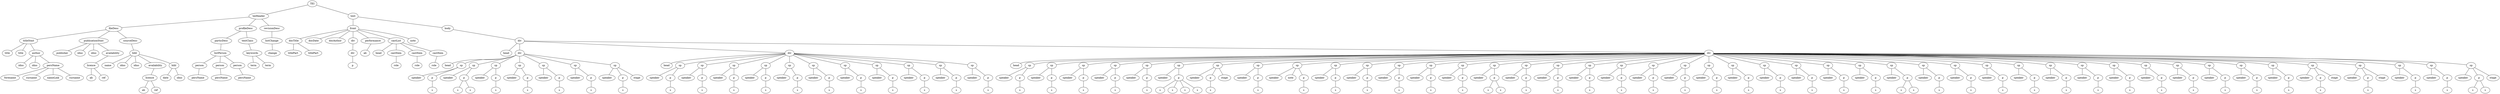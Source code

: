 graph Tree {
	"t0" [label = "TEI"];
	"t1" [label = "teiHeader"];
	"t2" [label = "fileDesc"];
	"t3" [label = "titleStmt"];
	"t4" [label = "title"];
	"t5" [label = "title"];
	"t6" [label = "author"];
	"t7" [label = "idno"];
	"t8" [label = "idno"];
	"t9" [label = "persName"];
	"t10" [label = "forename"];
	"t11" [label = "surname"];
	"t12" [label = "nameLink"];
	"t13" [label = "surname"];
	"t14" [label = "publicationStmt"];
	"t15" [label = "publisher"];
	"t16" [label = "idno"];
	"t17" [label = "idno"];
	"t18" [label = "availability"];
	"t19" [label = "licence"];
	"t20" [label = "ab"];
	"t21" [label = "ref"];
	"t22" [label = "sourceDesc"];
	"t23" [label = "bibl"];
	"t24" [label = "name"];
	"t25" [label = "idno"];
	"t26" [label = "idno"];
	"t27" [label = "availability"];
	"t28" [label = "licence"];
	"t29" [label = "ab"];
	"t30" [label = "ref"];
	"t31" [label = "bibl"];
	"t32" [label = "date"];
	"t33" [label = "idno"];
	"t34" [label = "profileDesc"];
	"t35" [label = "particDesc"];
	"t36" [label = "listPerson"];
	"t37" [label = "person"];
	"t38" [label = "persName"];
	"t39" [label = "person"];
	"t40" [label = "persName"];
	"t41" [label = "person"];
	"t42" [label = "persName"];
	"t43" [label = "textClass"];
	"t44" [label = "keywords"];
	"t45" [label = "term"];
	"t46" [label = "term"];
	"t47" [label = "revisionDesc"];
	"t48" [label = "listChange"];
	"t49" [label = "change"];
	"t50" [label = "text"];
	"t51" [label = "front"];
	"t52" [label = "docTitle"];
	"t53" [label = "titlePart"];
	"t54" [label = "titlePart"];
	"t55" [label = "docDate"];
	"t56" [label = "docAuthor"];
	"t57" [label = "div"];
	"t58" [label = "div"];
	"t59" [label = "p"];
	"t60" [label = "performance"];
	"t61" [label = "ab"];
	"t62" [label = "castList"];
	"t63" [label = "head"];
	"t64" [label = "castItem"];
	"t65" [label = "role"];
	"t66" [label = "castItem"];
	"t67" [label = "role"];
	"t68" [label = "castItem"];
	"t69" [label = "role"];
	"t70" [label = "note"];
	"t71" [label = "body"];
	"t72" [label = "div"];
	"t73" [label = "head"];
	"t74" [label = "div"];
	"t75" [label = "head"];
	"t76" [label = "sp"];
	"t77" [label = "speaker"];
	"t78" [label = "p"];
	"t79" [label = "s"];
	"t80" [label = "sp"];
	"t81" [label = "speaker"];
	"t82" [label = "p"];
	"t83" [label = "s"];
	"t84" [label = "s"];
	"t85" [label = "sp"];
	"t86" [label = "speaker"];
	"t87" [label = "p"];
	"t88" [label = "s"];
	"t89" [label = "sp"];
	"t90" [label = "speaker"];
	"t91" [label = "p"];
	"t92" [label = "s"];
	"t93" [label = "sp"];
	"t94" [label = "speaker"];
	"t95" [label = "p"];
	"t96" [label = "s"];
	"t97" [label = "sp"];
	"t98" [label = "speaker"];
	"t99" [label = "p"];
	"t100" [label = "s"];
	"t101" [label = "sp"];
	"t102" [label = "speaker"];
	"t103" [label = "p"];
	"t104" [label = "s"];
	"t105" [label = "stage"];
	"t106" [label = "div"];
	"t107" [label = "head"];
	"t108" [label = "sp"];
	"t109" [label = "speaker"];
	"t110" [label = "p"];
	"t111" [label = "s"];
	"t112" [label = "sp"];
	"t113" [label = "speaker"];
	"t114" [label = "p"];
	"t115" [label = "s"];
	"t116" [label = "sp"];
	"t117" [label = "speaker"];
	"t118" [label = "p"];
	"t119" [label = "s"];
	"t120" [label = "sp"];
	"t121" [label = "speaker"];
	"t122" [label = "p"];
	"t123" [label = "s"];
	"t124" [label = "sp"];
	"t125" [label = "speaker"];
	"t126" [label = "p"];
	"t127" [label = "s"];
	"t128" [label = "sp"];
	"t129" [label = "speaker"];
	"t130" [label = "p"];
	"t131" [label = "s"];
	"t132" [label = "sp"];
	"t133" [label = "speaker"];
	"t134" [label = "p"];
	"t135" [label = "s"];
	"t136" [label = "sp"];
	"t137" [label = "speaker"];
	"t138" [label = "p"];
	"t139" [label = "s"];
	"t140" [label = "sp"];
	"t141" [label = "speaker"];
	"t142" [label = "p"];
	"t143" [label = "s"];
	"t144" [label = "sp"];
	"t145" [label = "speaker"];
	"t146" [label = "p"];
	"t147" [label = "s"];
	"t148" [label = "sp"];
	"t149" [label = "speaker"];
	"t150" [label = "p"];
	"t151" [label = "s"];
	"t152" [label = "div"];
	"t153" [label = "head"];
	"t154" [label = "sp"];
	"t155" [label = "speaker"];
	"t156" [label = "p"];
	"t157" [label = "s"];
	"t158" [label = "sp"];
	"t159" [label = "speaker"];
	"t160" [label = "p"];
	"t161" [label = "s"];
	"t162" [label = "sp"];
	"t163" [label = "speaker"];
	"t164" [label = "p"];
	"t165" [label = "s"];
	"t166" [label = "sp"];
	"t167" [label = "speaker"];
	"t168" [label = "p"];
	"t169" [label = "s"];
	"t170" [label = "sp"];
	"t171" [label = "speaker"];
	"t172" [label = "p"];
	"t173" [label = "s"];
	"t174" [label = "sp"];
	"t175" [label = "speaker"];
	"t176" [label = "p"];
	"t177" [label = "s"];
	"t178" [label = "s"];
	"t179" [label = "s"];
	"t180" [label = "s"];
	"t181" [label = "sp"];
	"t182" [label = "speaker"];
	"t183" [label = "p"];
	"t184" [label = "s"];
	"t185" [label = "stage"];
	"t186" [label = "sp"];
	"t187" [label = "speaker"];
	"t188" [label = "p"];
	"t189" [label = "s"];
	"t190" [label = "sp"];
	"t191" [label = "speaker"];
	"t192" [label = "note"];
	"t193" [label = "p"];
	"t194" [label = "s"];
	"t195" [label = "sp"];
	"t196" [label = "speaker"];
	"t197" [label = "p"];
	"t198" [label = "s"];
	"t199" [label = "sp"];
	"t200" [label = "speaker"];
	"t201" [label = "p"];
	"t202" [label = "s"];
	"t203" [label = "sp"];
	"t204" [label = "speaker"];
	"t205" [label = "p"];
	"t206" [label = "s"];
	"t207" [label = "sp"];
	"t208" [label = "speaker"];
	"t209" [label = "p"];
	"t210" [label = "s"];
	"t211" [label = "sp"];
	"t212" [label = "speaker"];
	"t213" [label = "p"];
	"t214" [label = "s"];
	"t215" [label = "sp"];
	"t216" [label = "speaker"];
	"t217" [label = "p"];
	"t218" [label = "s"];
	"t219" [label = "s"];
	"t220" [label = "sp"];
	"t221" [label = "speaker"];
	"t222" [label = "p"];
	"t223" [label = "s"];
	"t224" [label = "sp"];
	"t225" [label = "speaker"];
	"t226" [label = "p"];
	"t227" [label = "s"];
	"t228" [label = "sp"];
	"t229" [label = "speaker"];
	"t230" [label = "p"];
	"t231" [label = "s"];
	"t232" [label = "sp"];
	"t233" [label = "speaker"];
	"t234" [label = "p"];
	"t235" [label = "s"];
	"t236" [label = "sp"];
	"t237" [label = "speaker"];
	"t238" [label = "p"];
	"t239" [label = "s"];
	"t240" [label = "sp"];
	"t241" [label = "speaker"];
	"t242" [label = "p"];
	"t243" [label = "s"];
	"t244" [label = "sp"];
	"t245" [label = "speaker"];
	"t246" [label = "p"];
	"t247" [label = "s"];
	"t248" [label = "sp"];
	"t249" [label = "speaker"];
	"t250" [label = "p"];
	"t251" [label = "s"];
	"t252" [label = "sp"];
	"t253" [label = "speaker"];
	"t254" [label = "p"];
	"t255" [label = "s"];
	"t256" [label = "sp"];
	"t257" [label = "speaker"];
	"t258" [label = "p"];
	"t259" [label = "s"];
	"t260" [label = "sp"];
	"t261" [label = "speaker"];
	"t262" [label = "p"];
	"t263" [label = "s"];
	"t264" [label = "sp"];
	"t265" [label = "speaker"];
	"t266" [label = "p"];
	"t267" [label = "s"];
	"t268" [label = "sp"];
	"t269" [label = "speaker"];
	"t270" [label = "p"];
	"t271" [label = "s"];
	"t272" [label = "s"];
	"t273" [label = "sp"];
	"t274" [label = "speaker"];
	"t275" [label = "p"];
	"t276" [label = "s"];
	"t277" [label = "sp"];
	"t278" [label = "speaker"];
	"t279" [label = "p"];
	"t280" [label = "s"];
	"t281" [label = "sp"];
	"t282" [label = "speaker"];
	"t283" [label = "p"];
	"t284" [label = "s"];
	"t285" [label = "sp"];
	"t286" [label = "speaker"];
	"t287" [label = "p"];
	"t288" [label = "s"];
	"t289" [label = "sp"];
	"t290" [label = "speaker"];
	"t291" [label = "p"];
	"t292" [label = "s"];
	"t293" [label = "sp"];
	"t294" [label = "speaker"];
	"t295" [label = "p"];
	"t296" [label = "s"];
	"t297" [label = "sp"];
	"t298" [label = "speaker"];
	"t299" [label = "p"];
	"t300" [label = "s"];
	"t301" [label = "sp"];
	"t302" [label = "speaker"];
	"t303" [label = "p"];
	"t304" [label = "s"];
	"t305" [label = "sp"];
	"t306" [label = "speaker"];
	"t307" [label = "p"];
	"t308" [label = "s"];
	"t309" [label = "sp"];
	"t310" [label = "speaker"];
	"t311" [label = "p"];
	"t312" [label = "s"];
	"t313" [label = "sp"];
	"t314" [label = "speaker"];
	"t315" [label = "p"];
	"t316" [label = "s"];
	"t317" [label = "sp"];
	"t318" [label = "speaker"];
	"t319" [label = "p"];
	"t320" [label = "s"];
	"t321" [label = "sp"];
	"t322" [label = "speaker"];
	"t323" [label = "p"];
	"t324" [label = "s"];
	"t325" [label = "stage"];
	"t326" [label = "sp"];
	"t327" [label = "speaker"];
	"t328" [label = "p"];
	"t329" [label = "s"];
	"t330" [label = "stage"];
	"t331" [label = "sp"];
	"t332" [label = "speaker"];
	"t333" [label = "p"];
	"t334" [label = "s"];
	"t335" [label = "sp"];
	"t336" [label = "speaker"];
	"t337" [label = "p"];
	"t338" [label = "s"];
	"t339" [label = "sp"];
	"t340" [label = "speaker"];
	"t341" [label = "p"];
	"t342" [label = "s"];
	"t343" [label = "s"];
	"t344" [label = "stage"];
	"t0" -- "t1";
	"t1" -- "t2";
	"t2" -- "t3";
	"t3" -- "t4";
	"t3" -- "t5";
	"t3" -- "t6";
	"t6" -- "t7";
	"t6" -- "t8";
	"t6" -- "t9";
	"t9" -- "t10";
	"t9" -- "t11";
	"t9" -- "t12";
	"t9" -- "t13";
	"t2" -- "t14";
	"t14" -- "t15";
	"t14" -- "t16";
	"t14" -- "t17";
	"t14" -- "t18";
	"t18" -- "t19";
	"t19" -- "t20";
	"t19" -- "t21";
	"t2" -- "t22";
	"t22" -- "t23";
	"t23" -- "t24";
	"t23" -- "t25";
	"t23" -- "t26";
	"t23" -- "t27";
	"t27" -- "t28";
	"t28" -- "t29";
	"t28" -- "t30";
	"t23" -- "t31";
	"t31" -- "t32";
	"t31" -- "t33";
	"t1" -- "t34";
	"t34" -- "t35";
	"t35" -- "t36";
	"t36" -- "t37";
	"t37" -- "t38";
	"t36" -- "t39";
	"t39" -- "t40";
	"t36" -- "t41";
	"t41" -- "t42";
	"t34" -- "t43";
	"t43" -- "t44";
	"t44" -- "t45";
	"t44" -- "t46";
	"t1" -- "t47";
	"t47" -- "t48";
	"t48" -- "t49";
	"t0" -- "t50";
	"t50" -- "t51";
	"t51" -- "t52";
	"t52" -- "t53";
	"t52" -- "t54";
	"t51" -- "t55";
	"t51" -- "t56";
	"t51" -- "t57";
	"t57" -- "t58";
	"t58" -- "t59";
	"t51" -- "t60";
	"t60" -- "t61";
	"t51" -- "t62";
	"t62" -- "t63";
	"t62" -- "t64";
	"t64" -- "t65";
	"t62" -- "t66";
	"t66" -- "t67";
	"t62" -- "t68";
	"t68" -- "t69";
	"t51" -- "t70";
	"t50" -- "t71";
	"t71" -- "t72";
	"t72" -- "t73";
	"t72" -- "t74";
	"t74" -- "t75";
	"t74" -- "t76";
	"t76" -- "t77";
	"t76" -- "t78";
	"t78" -- "t79";
	"t74" -- "t80";
	"t80" -- "t81";
	"t80" -- "t82";
	"t82" -- "t83";
	"t82" -- "t84";
	"t74" -- "t85";
	"t85" -- "t86";
	"t85" -- "t87";
	"t87" -- "t88";
	"t74" -- "t89";
	"t89" -- "t90";
	"t89" -- "t91";
	"t91" -- "t92";
	"t74" -- "t93";
	"t93" -- "t94";
	"t93" -- "t95";
	"t95" -- "t96";
	"t74" -- "t97";
	"t97" -- "t98";
	"t97" -- "t99";
	"t99" -- "t100";
	"t74" -- "t101";
	"t101" -- "t102";
	"t101" -- "t103";
	"t103" -- "t104";
	"t101" -- "t105";
	"t72" -- "t106";
	"t106" -- "t107";
	"t106" -- "t108";
	"t108" -- "t109";
	"t108" -- "t110";
	"t110" -- "t111";
	"t106" -- "t112";
	"t112" -- "t113";
	"t112" -- "t114";
	"t114" -- "t115";
	"t106" -- "t116";
	"t116" -- "t117";
	"t116" -- "t118";
	"t118" -- "t119";
	"t106" -- "t120";
	"t120" -- "t121";
	"t120" -- "t122";
	"t122" -- "t123";
	"t106" -- "t124";
	"t124" -- "t125";
	"t124" -- "t126";
	"t126" -- "t127";
	"t106" -- "t128";
	"t128" -- "t129";
	"t128" -- "t130";
	"t130" -- "t131";
	"t106" -- "t132";
	"t132" -- "t133";
	"t132" -- "t134";
	"t134" -- "t135";
	"t106" -- "t136";
	"t136" -- "t137";
	"t136" -- "t138";
	"t138" -- "t139";
	"t106" -- "t140";
	"t140" -- "t141";
	"t140" -- "t142";
	"t142" -- "t143";
	"t106" -- "t144";
	"t144" -- "t145";
	"t144" -- "t146";
	"t146" -- "t147";
	"t106" -- "t148";
	"t148" -- "t149";
	"t148" -- "t150";
	"t150" -- "t151";
	"t72" -- "t152";
	"t152" -- "t153";
	"t152" -- "t154";
	"t154" -- "t155";
	"t154" -- "t156";
	"t156" -- "t157";
	"t152" -- "t158";
	"t158" -- "t159";
	"t158" -- "t160";
	"t160" -- "t161";
	"t152" -- "t162";
	"t162" -- "t163";
	"t162" -- "t164";
	"t164" -- "t165";
	"t152" -- "t166";
	"t166" -- "t167";
	"t166" -- "t168";
	"t168" -- "t169";
	"t152" -- "t170";
	"t170" -- "t171";
	"t170" -- "t172";
	"t172" -- "t173";
	"t152" -- "t174";
	"t174" -- "t175";
	"t174" -- "t176";
	"t176" -- "t177";
	"t176" -- "t178";
	"t176" -- "t179";
	"t176" -- "t180";
	"t152" -- "t181";
	"t181" -- "t182";
	"t181" -- "t183";
	"t183" -- "t184";
	"t181" -- "t185";
	"t152" -- "t186";
	"t186" -- "t187";
	"t186" -- "t188";
	"t188" -- "t189";
	"t152" -- "t190";
	"t190" -- "t191";
	"t190" -- "t192";
	"t190" -- "t193";
	"t193" -- "t194";
	"t152" -- "t195";
	"t195" -- "t196";
	"t195" -- "t197";
	"t197" -- "t198";
	"t152" -- "t199";
	"t199" -- "t200";
	"t199" -- "t201";
	"t201" -- "t202";
	"t152" -- "t203";
	"t203" -- "t204";
	"t203" -- "t205";
	"t205" -- "t206";
	"t152" -- "t207";
	"t207" -- "t208";
	"t207" -- "t209";
	"t209" -- "t210";
	"t152" -- "t211";
	"t211" -- "t212";
	"t211" -- "t213";
	"t213" -- "t214";
	"t152" -- "t215";
	"t215" -- "t216";
	"t215" -- "t217";
	"t217" -- "t218";
	"t217" -- "t219";
	"t152" -- "t220";
	"t220" -- "t221";
	"t220" -- "t222";
	"t222" -- "t223";
	"t152" -- "t224";
	"t224" -- "t225";
	"t224" -- "t226";
	"t226" -- "t227";
	"t152" -- "t228";
	"t228" -- "t229";
	"t228" -- "t230";
	"t230" -- "t231";
	"t152" -- "t232";
	"t232" -- "t233";
	"t232" -- "t234";
	"t234" -- "t235";
	"t152" -- "t236";
	"t236" -- "t237";
	"t236" -- "t238";
	"t238" -- "t239";
	"t152" -- "t240";
	"t240" -- "t241";
	"t240" -- "t242";
	"t242" -- "t243";
	"t152" -- "t244";
	"t244" -- "t245";
	"t244" -- "t246";
	"t246" -- "t247";
	"t152" -- "t248";
	"t248" -- "t249";
	"t248" -- "t250";
	"t250" -- "t251";
	"t152" -- "t252";
	"t252" -- "t253";
	"t252" -- "t254";
	"t254" -- "t255";
	"t152" -- "t256";
	"t256" -- "t257";
	"t256" -- "t258";
	"t258" -- "t259";
	"t152" -- "t260";
	"t260" -- "t261";
	"t260" -- "t262";
	"t262" -- "t263";
	"t152" -- "t264";
	"t264" -- "t265";
	"t264" -- "t266";
	"t266" -- "t267";
	"t152" -- "t268";
	"t268" -- "t269";
	"t268" -- "t270";
	"t270" -- "t271";
	"t270" -- "t272";
	"t152" -- "t273";
	"t273" -- "t274";
	"t273" -- "t275";
	"t275" -- "t276";
	"t152" -- "t277";
	"t277" -- "t278";
	"t277" -- "t279";
	"t279" -- "t280";
	"t152" -- "t281";
	"t281" -- "t282";
	"t281" -- "t283";
	"t283" -- "t284";
	"t152" -- "t285";
	"t285" -- "t286";
	"t285" -- "t287";
	"t287" -- "t288";
	"t152" -- "t289";
	"t289" -- "t290";
	"t289" -- "t291";
	"t291" -- "t292";
	"t152" -- "t293";
	"t293" -- "t294";
	"t293" -- "t295";
	"t295" -- "t296";
	"t152" -- "t297";
	"t297" -- "t298";
	"t297" -- "t299";
	"t299" -- "t300";
	"t152" -- "t301";
	"t301" -- "t302";
	"t301" -- "t303";
	"t303" -- "t304";
	"t152" -- "t305";
	"t305" -- "t306";
	"t305" -- "t307";
	"t307" -- "t308";
	"t152" -- "t309";
	"t309" -- "t310";
	"t309" -- "t311";
	"t311" -- "t312";
	"t152" -- "t313";
	"t313" -- "t314";
	"t313" -- "t315";
	"t315" -- "t316";
	"t152" -- "t317";
	"t317" -- "t318";
	"t317" -- "t319";
	"t319" -- "t320";
	"t152" -- "t321";
	"t321" -- "t322";
	"t321" -- "t323";
	"t323" -- "t324";
	"t321" -- "t325";
	"t152" -- "t326";
	"t326" -- "t327";
	"t326" -- "t328";
	"t328" -- "t329";
	"t326" -- "t330";
	"t152" -- "t331";
	"t331" -- "t332";
	"t331" -- "t333";
	"t333" -- "t334";
	"t152" -- "t335";
	"t335" -- "t336";
	"t335" -- "t337";
	"t337" -- "t338";
	"t152" -- "t339";
	"t339" -- "t340";
	"t339" -- "t341";
	"t341" -- "t342";
	"t341" -- "t343";
	"t339" -- "t344";
}
